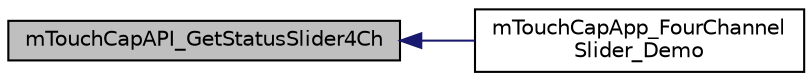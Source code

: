 digraph "mTouchCapAPI_GetStatusSlider4Ch"
{
  edge [fontname="Helvetica",fontsize="10",labelfontname="Helvetica",labelfontsize="10"];
  node [fontname="Helvetica",fontsize="10",shape=record];
  rankdir="LR";
  Node1 [label="mTouchCapAPI_GetStatusSlider4Ch",height=0.2,width=0.4,color="black", fillcolor="grey75", style="filled", fontcolor="black"];
  Node1 -> Node2 [dir="back",color="midnightblue",fontsize="10",style="solid",fontname="Helvetica"];
  Node2 [label="mTouchCapApp_FourChannel\lSlider_Demo",height=0.2,width=0.4,color="black", fillcolor="white", style="filled",URL="$m_touch_cap_app___four_chan_slider_8c.html#afc8d4445368e98f30d6cda1f80114b65"];
}
